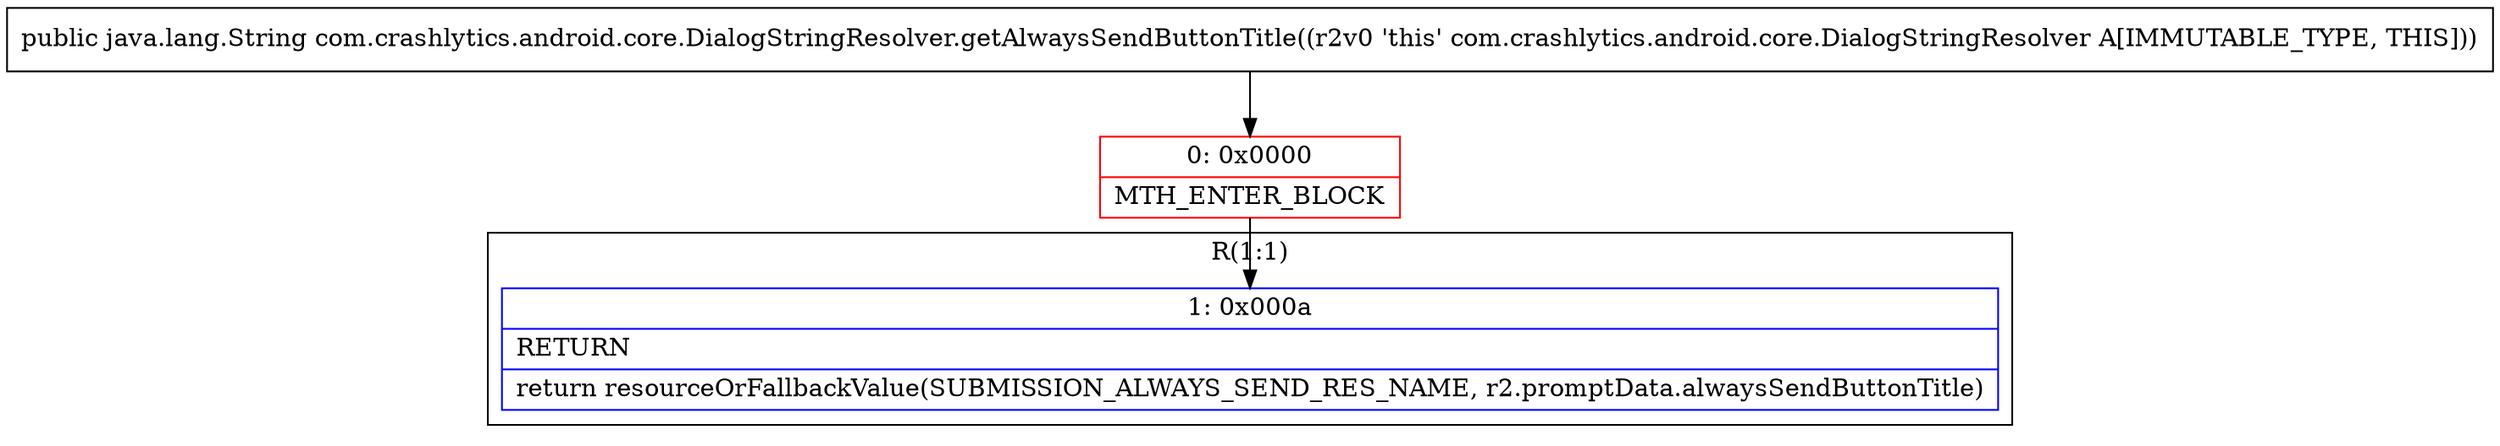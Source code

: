 digraph "CFG forcom.crashlytics.android.core.DialogStringResolver.getAlwaysSendButtonTitle()Ljava\/lang\/String;" {
subgraph cluster_Region_1759269576 {
label = "R(1:1)";
node [shape=record,color=blue];
Node_1 [shape=record,label="{1\:\ 0x000a|RETURN\l|return resourceOrFallbackValue(SUBMISSION_ALWAYS_SEND_RES_NAME, r2.promptData.alwaysSendButtonTitle)\l}"];
}
Node_0 [shape=record,color=red,label="{0\:\ 0x0000|MTH_ENTER_BLOCK\l}"];
MethodNode[shape=record,label="{public java.lang.String com.crashlytics.android.core.DialogStringResolver.getAlwaysSendButtonTitle((r2v0 'this' com.crashlytics.android.core.DialogStringResolver A[IMMUTABLE_TYPE, THIS])) }"];
MethodNode -> Node_0;
Node_0 -> Node_1;
}


